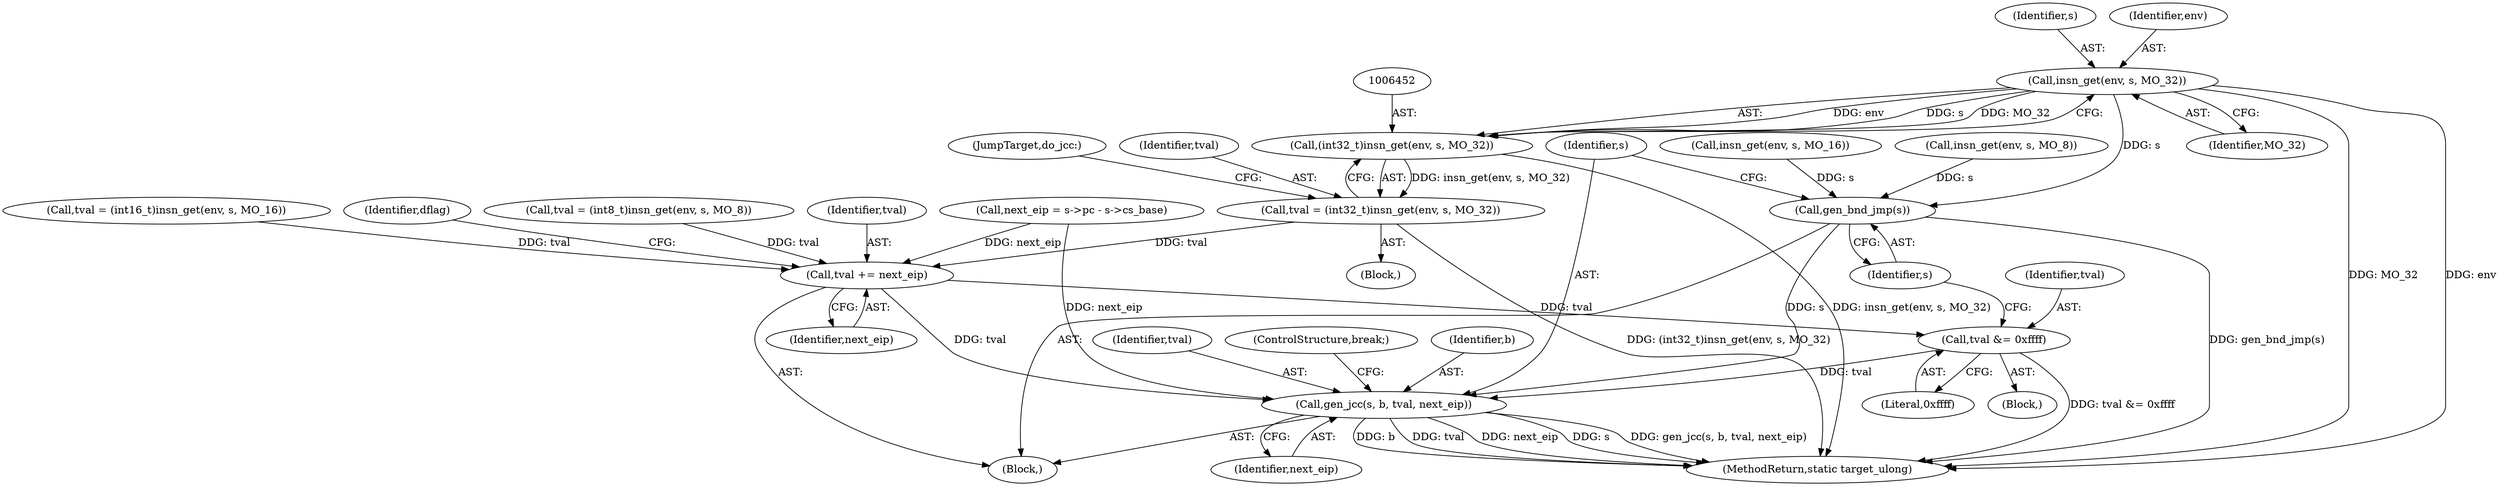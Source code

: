 digraph "0_qemu_30663fd26c0307e414622c7a8607fbc04f92ec14@pointer" {
"1006453" [label="(Call,insn_get(env, s, MO_32))"];
"1006451" [label="(Call,(int32_t)insn_get(env, s, MO_32))"];
"1006449" [label="(Call,tval = (int32_t)insn_get(env, s, MO_32))"];
"1006477" [label="(Call,tval += next_eip)"];
"1006485" [label="(Call,tval &= 0xffff)"];
"1006490" [label="(Call,gen_jcc(s, b, tval, next_eip))"];
"1006488" [label="(Call,gen_bnd_jmp(s))"];
"1006479" [label="(Identifier,next_eip)"];
"1006456" [label="(Identifier,MO_32)"];
"1006434" [label="(Call,tval = (int8_t)insn_get(env, s, MO_8))"];
"1006450" [label="(Identifier,tval)"];
"1006478" [label="(Identifier,tval)"];
"1006494" [label="(Identifier,next_eip)"];
"1006455" [label="(Identifier,s)"];
"1006489" [label="(Identifier,s)"];
"1006459" [label="(Call,tval = (int16_t)insn_get(env, s, MO_16))"];
"1006454" [label="(Identifier,env)"];
"1006448" [label="(Block,)"];
"1006468" [label="(Call,next_eip = s->pc - s->cs_base)"];
"1006453" [label="(Call,insn_get(env, s, MO_32))"];
"1001025" [label="(Block,)"];
"1006477" [label="(Call,tval += next_eip)"];
"1006490" [label="(Call,gen_jcc(s, b, tval, next_eip))"];
"1006488" [label="(Call,gen_bnd_jmp(s))"];
"1006487" [label="(Literal,0xffff)"];
"1006486" [label="(Identifier,tval)"];
"1006467" [label="(JumpTarget,do_jcc:)"];
"1006491" [label="(Identifier,s)"];
"1006484" [label="(Block,)"];
"1006482" [label="(Identifier,dflag)"];
"1006495" [label="(ControlStructure,break;)"];
"1006451" [label="(Call,(int32_t)insn_get(env, s, MO_32))"];
"1011840" [label="(MethodReturn,static target_ulong)"];
"1006485" [label="(Call,tval &= 0xffff)"];
"1006463" [label="(Call,insn_get(env, s, MO_16))"];
"1006492" [label="(Identifier,b)"];
"1006438" [label="(Call,insn_get(env, s, MO_8))"];
"1006493" [label="(Identifier,tval)"];
"1006449" [label="(Call,tval = (int32_t)insn_get(env, s, MO_32))"];
"1006453" -> "1006451"  [label="AST: "];
"1006453" -> "1006456"  [label="CFG: "];
"1006454" -> "1006453"  [label="AST: "];
"1006455" -> "1006453"  [label="AST: "];
"1006456" -> "1006453"  [label="AST: "];
"1006451" -> "1006453"  [label="CFG: "];
"1006453" -> "1011840"  [label="DDG: env"];
"1006453" -> "1011840"  [label="DDG: MO_32"];
"1006453" -> "1006451"  [label="DDG: env"];
"1006453" -> "1006451"  [label="DDG: s"];
"1006453" -> "1006451"  [label="DDG: MO_32"];
"1006453" -> "1006488"  [label="DDG: s"];
"1006451" -> "1006449"  [label="AST: "];
"1006452" -> "1006451"  [label="AST: "];
"1006449" -> "1006451"  [label="CFG: "];
"1006451" -> "1011840"  [label="DDG: insn_get(env, s, MO_32)"];
"1006451" -> "1006449"  [label="DDG: insn_get(env, s, MO_32)"];
"1006449" -> "1006448"  [label="AST: "];
"1006450" -> "1006449"  [label="AST: "];
"1006467" -> "1006449"  [label="CFG: "];
"1006449" -> "1011840"  [label="DDG: (int32_t)insn_get(env, s, MO_32)"];
"1006449" -> "1006477"  [label="DDG: tval"];
"1006477" -> "1001025"  [label="AST: "];
"1006477" -> "1006479"  [label="CFG: "];
"1006478" -> "1006477"  [label="AST: "];
"1006479" -> "1006477"  [label="AST: "];
"1006482" -> "1006477"  [label="CFG: "];
"1006468" -> "1006477"  [label="DDG: next_eip"];
"1006459" -> "1006477"  [label="DDG: tval"];
"1006434" -> "1006477"  [label="DDG: tval"];
"1006477" -> "1006485"  [label="DDG: tval"];
"1006477" -> "1006490"  [label="DDG: tval"];
"1006485" -> "1006484"  [label="AST: "];
"1006485" -> "1006487"  [label="CFG: "];
"1006486" -> "1006485"  [label="AST: "];
"1006487" -> "1006485"  [label="AST: "];
"1006489" -> "1006485"  [label="CFG: "];
"1006485" -> "1011840"  [label="DDG: tval &= 0xffff"];
"1006485" -> "1006490"  [label="DDG: tval"];
"1006490" -> "1001025"  [label="AST: "];
"1006490" -> "1006494"  [label="CFG: "];
"1006491" -> "1006490"  [label="AST: "];
"1006492" -> "1006490"  [label="AST: "];
"1006493" -> "1006490"  [label="AST: "];
"1006494" -> "1006490"  [label="AST: "];
"1006495" -> "1006490"  [label="CFG: "];
"1006490" -> "1011840"  [label="DDG: gen_jcc(s, b, tval, next_eip)"];
"1006490" -> "1011840"  [label="DDG: b"];
"1006490" -> "1011840"  [label="DDG: tval"];
"1006490" -> "1011840"  [label="DDG: next_eip"];
"1006490" -> "1011840"  [label="DDG: s"];
"1006488" -> "1006490"  [label="DDG: s"];
"1006468" -> "1006490"  [label="DDG: next_eip"];
"1006488" -> "1001025"  [label="AST: "];
"1006488" -> "1006489"  [label="CFG: "];
"1006489" -> "1006488"  [label="AST: "];
"1006491" -> "1006488"  [label="CFG: "];
"1006488" -> "1011840"  [label="DDG: gen_bnd_jmp(s)"];
"1006438" -> "1006488"  [label="DDG: s"];
"1006463" -> "1006488"  [label="DDG: s"];
}
